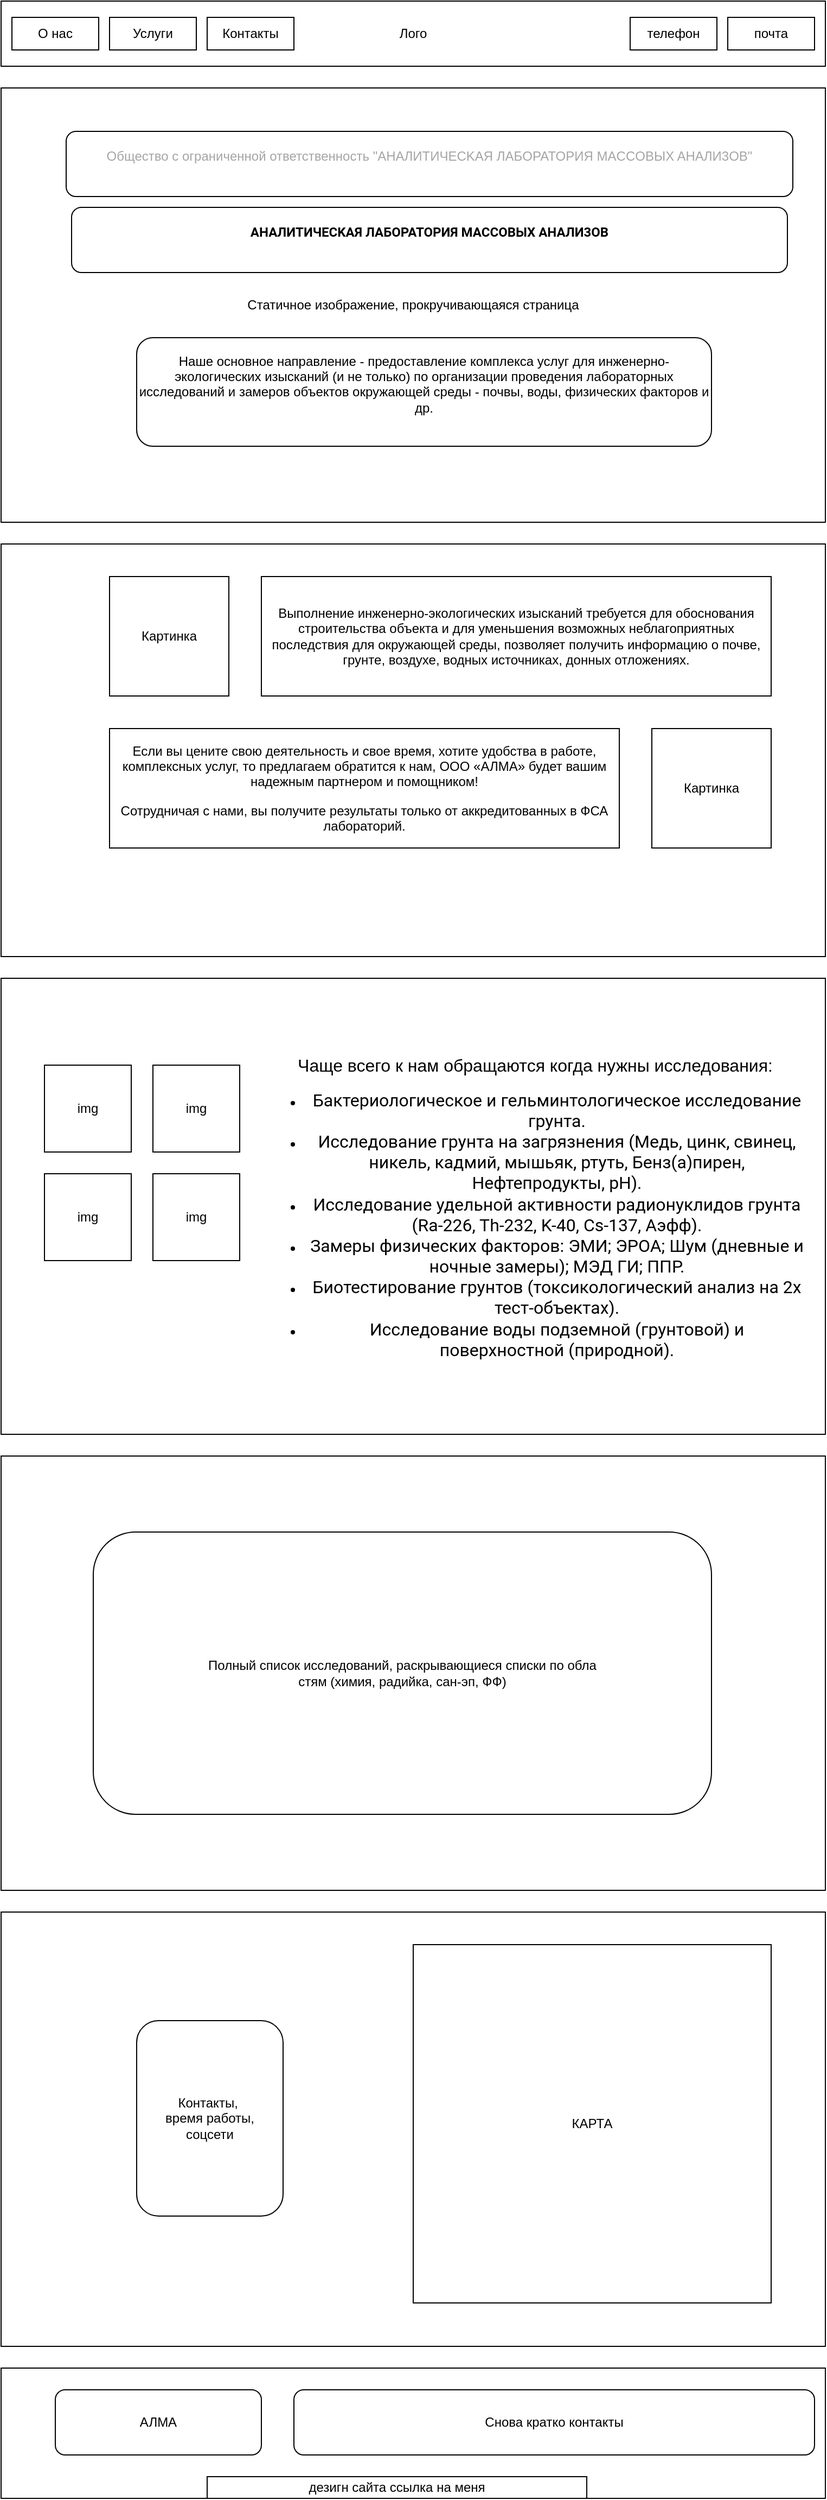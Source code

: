 <mxfile version="26.0.16">
  <diagram name="Страница — 1" id="5zcHwGgOVoYxasIbdJxE">
    <mxGraphModel dx="1674" dy="844" grid="1" gridSize="10" guides="1" tooltips="1" connect="1" arrows="1" fold="1" page="1" pageScale="1" pageWidth="827" pageHeight="1169" math="0" shadow="0">
      <root>
        <mxCell id="0" />
        <mxCell id="1" parent="0" />
        <mxCell id="cJj0A5UE7sTZjgFygGRx-3" value="Статичное изображение, прокручивающаяся страница" style="rounded=0;whiteSpace=wrap;html=1;" parent="1" vertex="1">
          <mxGeometry x="40" y="160" width="760" height="400" as="geometry" />
        </mxCell>
        <mxCell id="cJj0A5UE7sTZjgFygGRx-1" value="Лого" style="rounded=0;whiteSpace=wrap;html=1;" parent="1" vertex="1">
          <mxGeometry x="40" y="80" width="760" height="60" as="geometry" />
        </mxCell>
        <mxCell id="cJj0A5UE7sTZjgFygGRx-4" value="О нас" style="rounded=0;whiteSpace=wrap;html=1;" parent="1" vertex="1">
          <mxGeometry x="50" y="95" width="80" height="30" as="geometry" />
        </mxCell>
        <mxCell id="cJj0A5UE7sTZjgFygGRx-5" value="Услуги" style="rounded=0;whiteSpace=wrap;html=1;" parent="1" vertex="1">
          <mxGeometry x="140" y="95" width="80" height="30" as="geometry" />
        </mxCell>
        <mxCell id="cJj0A5UE7sTZjgFygGRx-6" value="Контакты" style="rounded=0;whiteSpace=wrap;html=1;" parent="1" vertex="1">
          <mxGeometry x="230" y="95" width="80" height="30" as="geometry" />
        </mxCell>
        <mxCell id="cJj0A5UE7sTZjgFygGRx-7" value="телефон" style="rounded=0;whiteSpace=wrap;html=1;" parent="1" vertex="1">
          <mxGeometry x="620" y="95" width="80" height="30" as="geometry" />
        </mxCell>
        <mxCell id="cJj0A5UE7sTZjgFygGRx-8" value="почта" style="rounded=0;whiteSpace=wrap;html=1;" parent="1" vertex="1">
          <mxGeometry x="710" y="95" width="80" height="30" as="geometry" />
        </mxCell>
        <mxCell id="cJj0A5UE7sTZjgFygGRx-9" value="" style="rounded=0;whiteSpace=wrap;html=1;fontStyle=1" parent="1" vertex="1">
          <mxGeometry x="40" y="580" width="760" height="380" as="geometry" />
        </mxCell>
        <mxCell id="cJj0A5UE7sTZjgFygGRx-12" value="Картинка" style="rounded=0;whiteSpace=wrap;html=1;" parent="1" vertex="1">
          <mxGeometry x="140" y="610" width="110" height="110" as="geometry" />
        </mxCell>
        <mxCell id="cJj0A5UE7sTZjgFygGRx-14" value="Картинка" style="rounded=0;whiteSpace=wrap;html=1;" parent="1" vertex="1">
          <mxGeometry x="640" y="750" width="110" height="110" as="geometry" />
        </mxCell>
        <mxCell id="cJj0A5UE7sTZjgFygGRx-15" value="&lt;span data-tilda-quill=&quot;&quot;&gt;Выполнение инженерно-экологических изысканий требуется для обоснования строительства объекта и для уменьшения возможных неблагоприятных последствия для окружающей среды, позволяет получить информацию о почве, грунте, воздухе, водных источниках, донных отложениях.&lt;/span&gt;" style="rounded=0;whiteSpace=wrap;html=1;" parent="1" vertex="1">
          <mxGeometry x="280" y="610" width="470" height="110" as="geometry" />
        </mxCell>
        <mxCell id="cJj0A5UE7sTZjgFygGRx-16" value="&lt;p data-tilda-quill=&quot;&quot;&gt;&lt;span data-tilda-quill=&quot;&quot;&gt;Если вы цените свою деятельность и свое время, хотите удобства в работе, комплексных услуг, то предлагаем обратится к нам, ООО «АЛМА» будет вашим надежным партнером и помощником! &lt;/span&gt;&lt;/p&gt;&lt;p data-tilda-quill=&quot;&quot;&gt;&lt;span data-tilda-quill=&quot;&quot;&gt;Сотрудничая с нами, вы получите результаты только от аккредитованных в ФСА лабораторий.&lt;/span&gt;&lt;/p&gt;" style="rounded=0;whiteSpace=wrap;html=1;" parent="1" vertex="1">
          <mxGeometry x="140" y="750" width="470" height="110" as="geometry" />
        </mxCell>
        <mxCell id="cJj0A5UE7sTZjgFygGRx-17" value="&#xa;&lt;span style=&quot;color: rgb(165, 165, 165);&quot;&gt;Общество с ограниченной ответственность &quot;AHAЛИTИЧECKAЯ ЛAБOPATOPИЯ MACCOBЫX AHAЛИ3OB&quot;&lt;/span&gt;&#xa;&#xa;" style="rounded=1;whiteSpace=wrap;html=1;" parent="1" vertex="1">
          <mxGeometry x="100" y="200" width="670" height="60" as="geometry" />
        </mxCell>
        <mxCell id="cJj0A5UE7sTZjgFygGRx-18" value="&#xa;&lt;strong data-tilda-quill=&quot;&quot; style=&quot;font-family: Roboto;&quot;&gt;AHAЛИTИЧECKAЯ ЛAБOPATOPИЯ MACCOBЫX AHAЛИ3OB&lt;/strong&gt;&#xa;&#xa;" style="rounded=1;whiteSpace=wrap;html=1;" parent="1" vertex="1">
          <mxGeometry x="105" y="270" width="660" height="60" as="geometry" />
        </mxCell>
        <mxCell id="cJj0A5UE7sTZjgFygGRx-19" value="&#xa;Наше основное направление - предоставление комплекса услуг для инженерно-экологических изысканий (и не только) по организации проведения лабораторных исследований и замеров объектов окружающей среды - почвы, воды, физических факторов и др.&#xa;&#xa;" style="rounded=1;whiteSpace=wrap;html=1;" parent="1" vertex="1">
          <mxGeometry x="165" y="390" width="530" height="100" as="geometry" />
        </mxCell>
        <mxCell id="cJj0A5UE7sTZjgFygGRx-29" value="" style="rounded=0;whiteSpace=wrap;html=1;" parent="1" vertex="1">
          <mxGeometry x="40" y="1840" width="760" height="400" as="geometry" />
        </mxCell>
        <mxCell id="cJj0A5UE7sTZjgFygGRx-30" value="КАРТА" style="whiteSpace=wrap;html=1;aspect=fixed;" parent="1" vertex="1">
          <mxGeometry x="420" y="1870" width="330" height="330" as="geometry" />
        </mxCell>
        <mxCell id="cJj0A5UE7sTZjgFygGRx-31" value="Контакты,&amp;nbsp;&lt;br&gt;&lt;div&gt;время работы,&lt;/div&gt;&lt;div&gt;соцсети&lt;/div&gt;" style="rounded=1;whiteSpace=wrap;html=1;" parent="1" vertex="1">
          <mxGeometry x="165" y="1940" width="135" height="180" as="geometry" />
        </mxCell>
        <mxCell id="cJj0A5UE7sTZjgFygGRx-34" value="" style="group" parent="1" vertex="1" connectable="0">
          <mxGeometry x="40" y="980" width="760" height="420" as="geometry" />
        </mxCell>
        <mxCell id="cJj0A5UE7sTZjgFygGRx-21" value="" style="rounded=0;whiteSpace=wrap;html=1;" parent="cJj0A5UE7sTZjgFygGRx-34" vertex="1">
          <mxGeometry width="760" height="420" as="geometry" />
        </mxCell>
        <mxCell id="cJj0A5UE7sTZjgFygGRx-22" value="&lt;div&gt;&lt;br&gt;&lt;/div&gt;&lt;div&gt;&lt;div class=&quot;t486__title t-title t-title_xs&quot;&gt;&lt;div data-customstyle=&quot;yes&quot;&gt;&lt;font size=&quot;3&quot;&gt;Чаще всего к нам обращаются когда нужны исследования:&lt;/font&gt;&lt;/div&gt;&lt;/div&gt;&lt;div class=&quot;t486__descr t-descr t-descr_md&quot;&gt;&lt;ul&gt;&lt;li data-list=&quot;bullet&quot;&gt;&lt;span style=&quot;font-family: Roboto;&quot;&gt;&lt;font size=&quot;3&quot;&gt;Бактериологическое и гельминтологическое исследование грунта.&lt;/font&gt;&lt;/span&gt;&lt;/li&gt;&lt;li data-list=&quot;bullet&quot;&gt;&lt;span style=&quot;font-family: Roboto;&quot;&gt;&lt;font size=&quot;3&quot;&gt;Исследование грунта на загрязнения (Медь, цинк, свинец, никель, кадмий, мышьяк, ртуть, Бенз(а)пирен, Нефтепродукты, pН).&lt;/font&gt;&lt;/span&gt;&lt;/li&gt;&lt;li data-list=&quot;bullet&quot;&gt;&lt;span style=&quot;font-family: Roboto;&quot;&gt;&lt;font size=&quot;3&quot;&gt;Исследование удельной активности радионуклидов грунта (Ra-226, Th-232, K-40, Cs-137, Аэфф).&lt;/font&gt;&lt;/span&gt;&lt;/li&gt;&lt;li data-list=&quot;bullet&quot;&gt;&lt;span style=&quot;font-family: Roboto;&quot;&gt;&lt;font size=&quot;3&quot;&gt;Замеры физических факторов: ЭМИ; ЭРОА; Шум (дневные и ночные замеры); МЭД ГИ; ППР.&lt;/font&gt;&lt;/span&gt;&lt;/li&gt;&lt;li data-list=&quot;bullet&quot;&gt;&lt;span style=&quot;font-family: Roboto;&quot;&gt;&lt;font size=&quot;3&quot;&gt;Биотестирование грунтов (токсикологический анализ на 2х тест-объектах).&lt;/font&gt;&lt;/span&gt;&lt;/li&gt;&lt;li data-list=&quot;bullet&quot;&gt;&lt;span style=&quot;font-family: Roboto;&quot;&gt;&lt;font size=&quot;3&quot;&gt;Исследование воды подземной (грунтовой) и поверхностной (природной).&lt;/font&gt;&lt;/span&gt;&lt;/li&gt;&lt;/ul&gt;&lt;/div&gt;&lt;/div&gt;" style="text;html=1;align=center;verticalAlign=middle;whiteSpace=wrap;rounded=0;" parent="cJj0A5UE7sTZjgFygGRx-34" vertex="1">
          <mxGeometry x="240" y="50" width="505" height="320" as="geometry" />
        </mxCell>
        <mxCell id="cJj0A5UE7sTZjgFygGRx-24" value="img" style="whiteSpace=wrap;html=1;aspect=fixed;" parent="cJj0A5UE7sTZjgFygGRx-34" vertex="1">
          <mxGeometry x="40" y="80" width="80" height="80" as="geometry" />
        </mxCell>
        <mxCell id="cJj0A5UE7sTZjgFygGRx-25" value="img" style="whiteSpace=wrap;html=1;aspect=fixed;" parent="cJj0A5UE7sTZjgFygGRx-34" vertex="1">
          <mxGeometry x="140" y="80" width="80" height="80" as="geometry" />
        </mxCell>
        <mxCell id="cJj0A5UE7sTZjgFygGRx-26" value="img" style="whiteSpace=wrap;html=1;aspect=fixed;" parent="cJj0A5UE7sTZjgFygGRx-34" vertex="1">
          <mxGeometry x="40" y="180" width="80" height="80" as="geometry" />
        </mxCell>
        <mxCell id="cJj0A5UE7sTZjgFygGRx-27" value="img" style="whiteSpace=wrap;html=1;aspect=fixed;" parent="cJj0A5UE7sTZjgFygGRx-34" vertex="1">
          <mxGeometry x="140" y="180" width="80" height="80" as="geometry" />
        </mxCell>
        <mxCell id="cJj0A5UE7sTZjgFygGRx-35" value="" style="rounded=0;whiteSpace=wrap;html=1;" parent="1" vertex="1">
          <mxGeometry x="40" y="1420" width="760" height="400" as="geometry" />
        </mxCell>
        <mxCell id="cJj0A5UE7sTZjgFygGRx-36" value="Полный список исследований, раскрывающиеся списки по обла&lt;div&gt;стям (химия, радийка, сан-эп, ФФ)&lt;/div&gt;" style="rounded=1;whiteSpace=wrap;html=1;" parent="1" vertex="1">
          <mxGeometry x="125" y="1490" width="570" height="260" as="geometry" />
        </mxCell>
        <mxCell id="cJj0A5UE7sTZjgFygGRx-37" value="" style="rounded=0;whiteSpace=wrap;html=1;" parent="1" vertex="1">
          <mxGeometry x="40" y="2260" width="760" height="120" as="geometry" />
        </mxCell>
        <mxCell id="cJj0A5UE7sTZjgFygGRx-39" value="АЛМА" style="rounded=1;whiteSpace=wrap;html=1;" parent="1" vertex="1">
          <mxGeometry x="90" y="2280" width="190" height="60" as="geometry" />
        </mxCell>
        <mxCell id="cJj0A5UE7sTZjgFygGRx-40" value="дезигн сайта ссылка на меня" style="rounded=0;whiteSpace=wrap;html=1;" parent="1" vertex="1">
          <mxGeometry x="230" y="2360" width="350" height="20" as="geometry" />
        </mxCell>
        <mxCell id="cJj0A5UE7sTZjgFygGRx-41" value="Снова кратко контакты" style="rounded=1;whiteSpace=wrap;html=1;" parent="1" vertex="1">
          <mxGeometry x="310" y="2280" width="480" height="60" as="geometry" />
        </mxCell>
      </root>
    </mxGraphModel>
  </diagram>
</mxfile>
